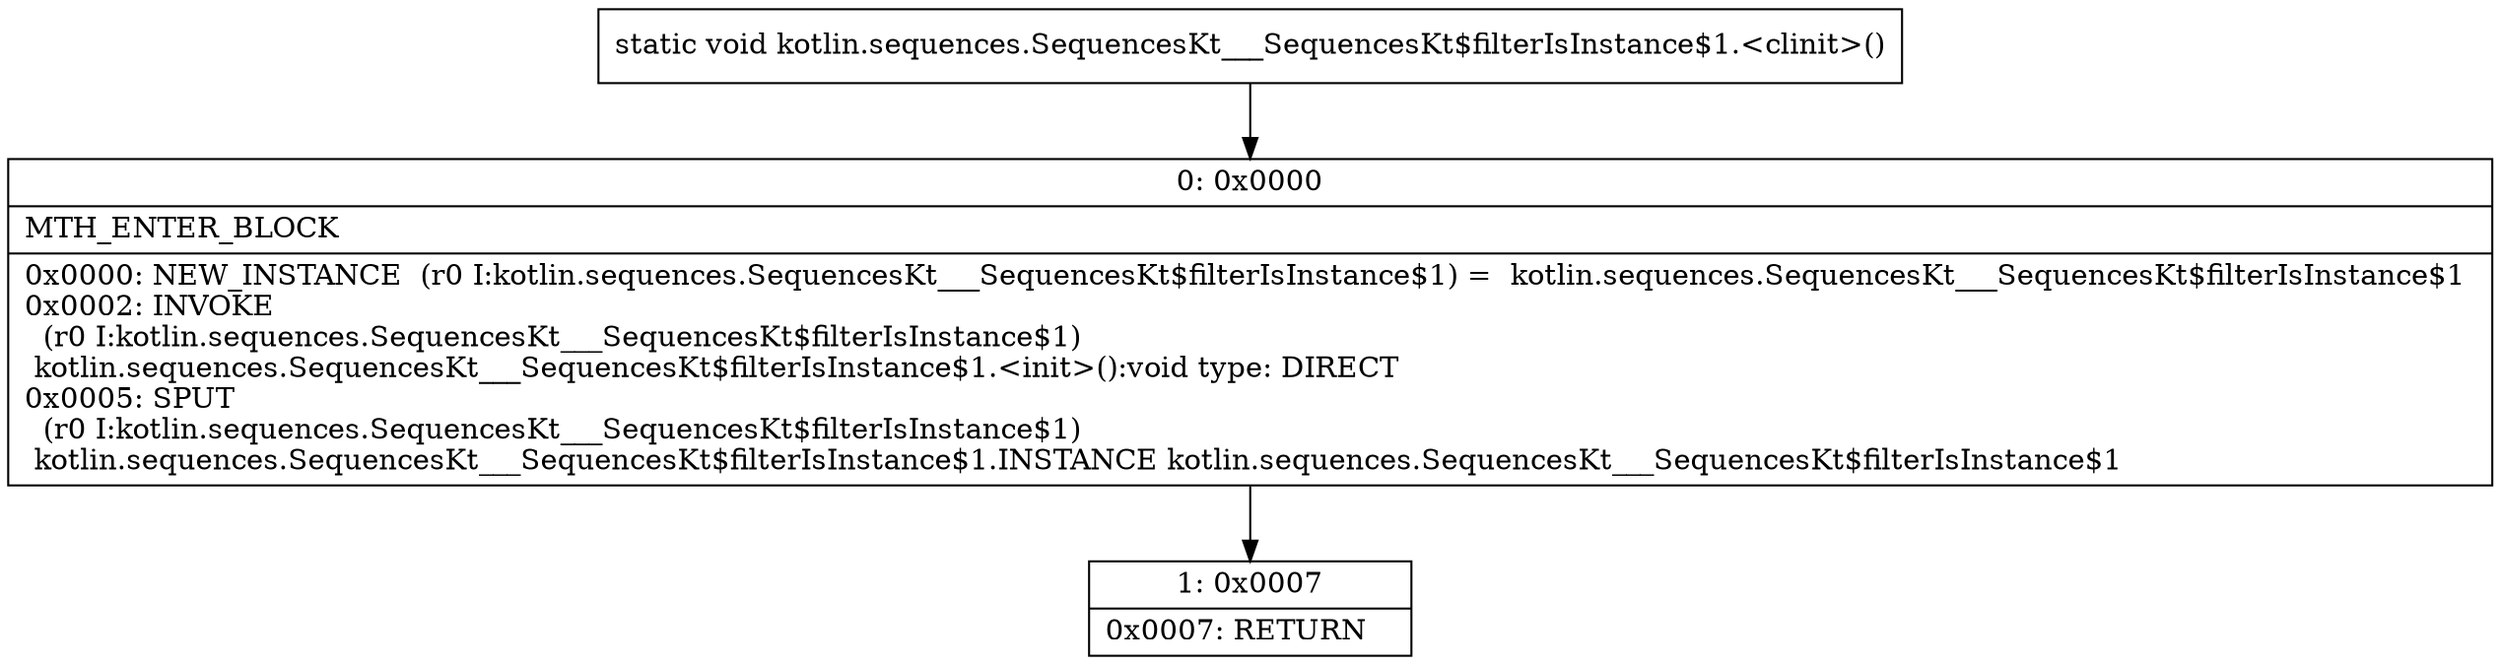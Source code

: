 digraph "CFG forkotlin.sequences.SequencesKt___SequencesKt$filterIsInstance$1.\<clinit\>()V" {
Node_0 [shape=record,label="{0\:\ 0x0000|MTH_ENTER_BLOCK\l|0x0000: NEW_INSTANCE  (r0 I:kotlin.sequences.SequencesKt___SequencesKt$filterIsInstance$1) =  kotlin.sequences.SequencesKt___SequencesKt$filterIsInstance$1 \l0x0002: INVOKE  \l  (r0 I:kotlin.sequences.SequencesKt___SequencesKt$filterIsInstance$1)\l kotlin.sequences.SequencesKt___SequencesKt$filterIsInstance$1.\<init\>():void type: DIRECT \l0x0005: SPUT  \l  (r0 I:kotlin.sequences.SequencesKt___SequencesKt$filterIsInstance$1)\l kotlin.sequences.SequencesKt___SequencesKt$filterIsInstance$1.INSTANCE kotlin.sequences.SequencesKt___SequencesKt$filterIsInstance$1 \l}"];
Node_1 [shape=record,label="{1\:\ 0x0007|0x0007: RETURN   \l}"];
MethodNode[shape=record,label="{static void kotlin.sequences.SequencesKt___SequencesKt$filterIsInstance$1.\<clinit\>() }"];
MethodNode -> Node_0;
Node_0 -> Node_1;
}

